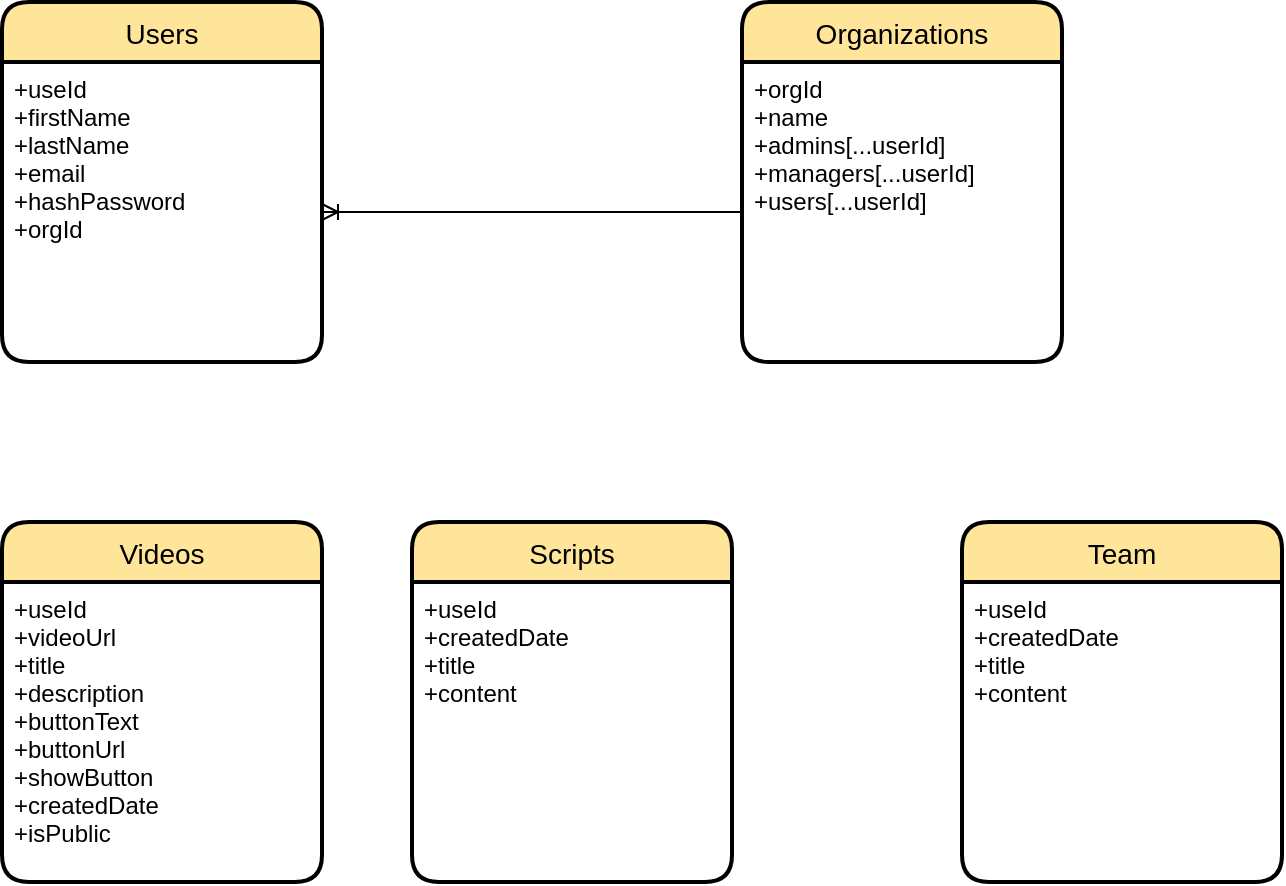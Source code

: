 <mxfile version="13.6.5" type="github">
  <diagram id="R2lEEEUBdFMjLlhIrx00" name="Page-1">
    <mxGraphModel dx="1184" dy="741" grid="1" gridSize="10" guides="1" tooltips="1" connect="1" arrows="1" fold="1" page="1" pageScale="1" pageWidth="850" pageHeight="1100" math="0" shadow="0" extFonts="Permanent Marker^https://fonts.googleapis.com/css?family=Permanent+Marker">
      <root>
        <mxCell id="0" />
        <mxCell id="1" parent="0" />
        <mxCell id="sg8UIlXDy95VCHJpMV4Q-3" value="Videos" style="swimlane;childLayout=stackLayout;horizontal=1;startSize=30;horizontalStack=0;rounded=1;fontSize=14;fontStyle=0;strokeWidth=2;resizeParent=0;resizeLast=1;shadow=0;dashed=0;align=center;fillColor=#FFE599;" vertex="1" parent="1">
          <mxGeometry x="60" y="290" width="160" height="180" as="geometry" />
        </mxCell>
        <mxCell id="sg8UIlXDy95VCHJpMV4Q-4" value="+useId&#xa;+videoUrl&#xa;+title&#xa;+description&#xa;+buttonText&#xa;+buttonUrl&#xa;+showButton&#xa;+createdDate&#xa;+isPublic" style="align=left;strokeColor=none;fillColor=none;spacingLeft=4;fontSize=12;verticalAlign=top;resizable=0;rotatable=0;part=1;" vertex="1" parent="sg8UIlXDy95VCHJpMV4Q-3">
          <mxGeometry y="30" width="160" height="150" as="geometry" />
        </mxCell>
        <mxCell id="sg8UIlXDy95VCHJpMV4Q-1" value="Users" style="swimlane;childLayout=stackLayout;horizontal=1;startSize=30;horizontalStack=0;rounded=1;fontSize=14;fontStyle=0;strokeWidth=2;resizeParent=0;resizeLast=1;shadow=0;dashed=0;align=center;fillColor=#FFE599;" vertex="1" parent="1">
          <mxGeometry x="60" y="30" width="160" height="180" as="geometry" />
        </mxCell>
        <mxCell id="sg8UIlXDy95VCHJpMV4Q-2" value="+useId&#xa;+firstName&#xa;+lastName&#xa;+email&#xa;+hashPassword&#xa;+orgId" style="align=left;strokeColor=none;fillColor=none;spacingLeft=4;fontSize=12;verticalAlign=top;resizable=0;rotatable=0;part=1;" vertex="1" parent="sg8UIlXDy95VCHJpMV4Q-1">
          <mxGeometry y="30" width="160" height="150" as="geometry" />
        </mxCell>
        <mxCell id="sg8UIlXDy95VCHJpMV4Q-5" value="Scripts" style="swimlane;childLayout=stackLayout;horizontal=1;startSize=30;horizontalStack=0;rounded=1;fontSize=14;fontStyle=0;strokeWidth=2;resizeParent=0;resizeLast=1;shadow=0;dashed=0;align=center;fillColor=#FFE599;" vertex="1" parent="1">
          <mxGeometry x="265" y="290" width="160" height="180" as="geometry" />
        </mxCell>
        <mxCell id="sg8UIlXDy95VCHJpMV4Q-6" value="+useId&#xa;+createdDate&#xa;+title&#xa;+content" style="align=left;strokeColor=none;fillColor=none;spacingLeft=4;fontSize=12;verticalAlign=top;resizable=0;rotatable=0;part=1;" vertex="1" parent="sg8UIlXDy95VCHJpMV4Q-5">
          <mxGeometry y="30" width="160" height="150" as="geometry" />
        </mxCell>
        <mxCell id="sg8UIlXDy95VCHJpMV4Q-7" value="Organizations" style="swimlane;childLayout=stackLayout;horizontal=1;startSize=30;horizontalStack=0;rounded=1;fontSize=14;fontStyle=0;strokeWidth=2;resizeParent=0;resizeLast=1;shadow=0;dashed=0;align=center;fillColor=#FFE599;" vertex="1" parent="1">
          <mxGeometry x="430" y="30" width="160" height="180" as="geometry" />
        </mxCell>
        <mxCell id="sg8UIlXDy95VCHJpMV4Q-8" value="+orgId&#xa;+name&#xa;+admins[...userId]&#xa;+managers[...userId]&#xa;+users[...userId]" style="align=left;strokeColor=none;fillColor=none;spacingLeft=4;fontSize=12;verticalAlign=top;resizable=0;rotatable=0;part=1;" vertex="1" parent="sg8UIlXDy95VCHJpMV4Q-7">
          <mxGeometry y="30" width="160" height="150" as="geometry" />
        </mxCell>
        <mxCell id="sg8UIlXDy95VCHJpMV4Q-10" value="" style="endArrow=ERoneToMany;html=1;rounded=0;entryX=1;entryY=0.5;entryDx=0;entryDy=0;exitX=0;exitY=0.5;exitDx=0;exitDy=0;endFill=0;" edge="1" parent="1" source="sg8UIlXDy95VCHJpMV4Q-8" target="sg8UIlXDy95VCHJpMV4Q-2">
          <mxGeometry relative="1" as="geometry">
            <mxPoint x="340" y="290" as="sourcePoint" />
            <mxPoint x="500" y="290" as="targetPoint" />
          </mxGeometry>
        </mxCell>
        <mxCell id="sg8UIlXDy95VCHJpMV4Q-11" value="Team" style="swimlane;childLayout=stackLayout;horizontal=1;startSize=30;horizontalStack=0;rounded=1;fontSize=14;fontStyle=0;strokeWidth=2;resizeParent=0;resizeLast=1;shadow=0;dashed=0;align=center;fillColor=#FFE599;" vertex="1" parent="1">
          <mxGeometry x="540" y="290" width="160" height="180" as="geometry" />
        </mxCell>
        <mxCell id="sg8UIlXDy95VCHJpMV4Q-12" value="+useId&#xa;+createdDate&#xa;+title&#xa;+content" style="align=left;strokeColor=none;fillColor=none;spacingLeft=4;fontSize=12;verticalAlign=top;resizable=0;rotatable=0;part=1;" vertex="1" parent="sg8UIlXDy95VCHJpMV4Q-11">
          <mxGeometry y="30" width="160" height="150" as="geometry" />
        </mxCell>
      </root>
    </mxGraphModel>
  </diagram>
</mxfile>
